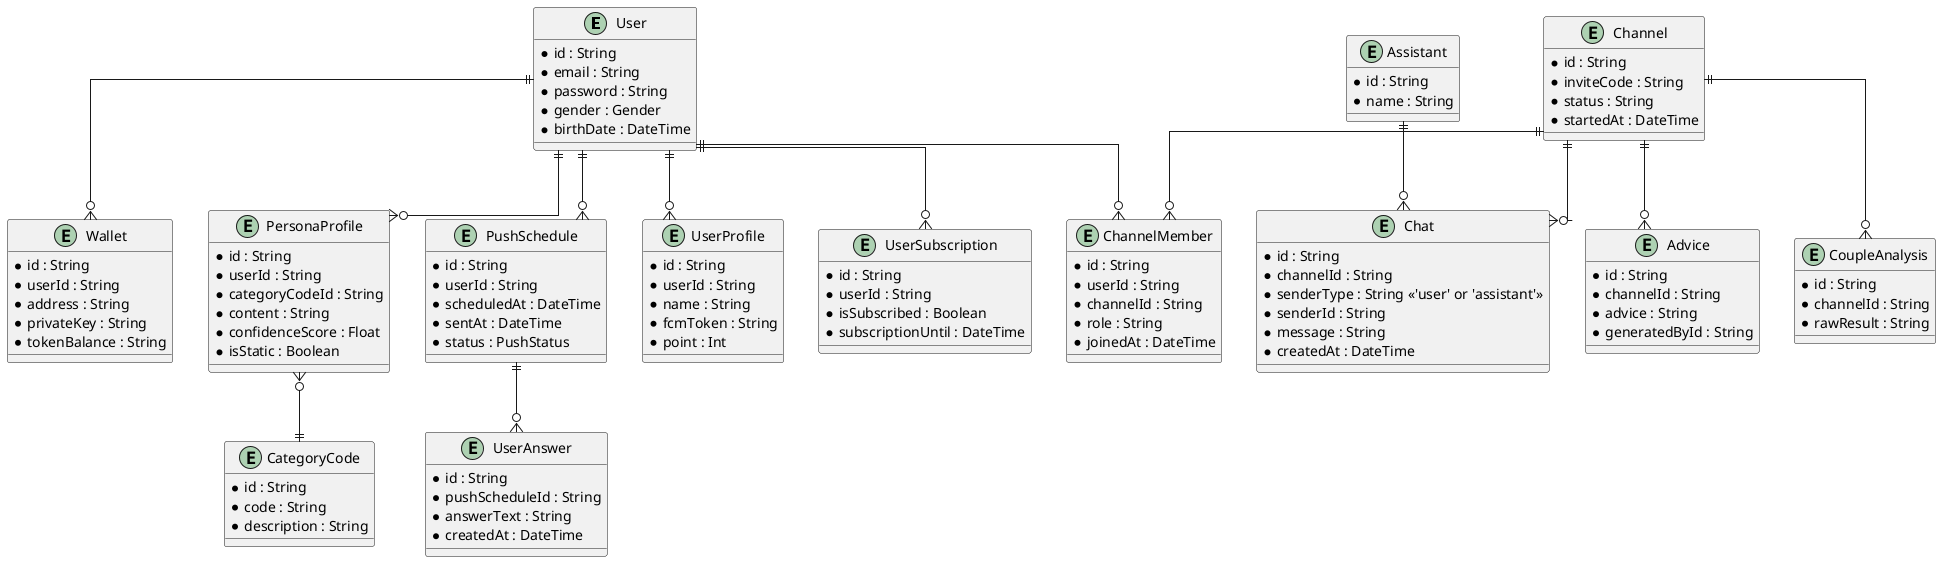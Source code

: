 @startuml
skinparam linetype ortho
skinparam rectangle {
  RoundCorner 10
}

entity User {
  * id : String
  * email : String
  * password : String
  * gender : Gender
  * birthDate : DateTime
}

entity UserProfile {
  * id : String
  * userId : String
  * name : String
  * fcmToken : String
  * point : Int
}

entity UserSubscription {
  * id : String
  * userId : String
  * isSubscribed : Boolean
  * subscriptionUntil : DateTime
}

entity Wallet {
  * id : String
  * userId : String
  * address : String
  * privateKey : String
  * tokenBalance : String
}

entity Channel {
  * id : String
  * inviteCode : String
  * status : String
  * startedAt : DateTime
}

entity ChannelMember {
  * id : String
  * userId : String
  * channelId : String
  * role : String
  * joinedAt : DateTime
}

entity Chat {
  * id : String
  * channelId : String
  * senderType : String << 'user' or 'assistant' >>
  * senderId : String
  * message : String
  * createdAt : DateTime
}

entity Assistant {
  * id : String
  * name : String
}

entity CoupleAnalysis {
  * id : String
  * channelId : String
  * rawResult : String
}

entity PersonaProfile {
  * id : String
  * userId : String
  * categoryCodeId : String
  * content : String
  * confidenceScore : Float
  * isStatic : Boolean
}

entity CategoryCode {
  * id : String
  * code : String
  * description : String
}

entity PushSchedule {
  * id : String
  * userId : String
  * scheduledAt : DateTime
  * sentAt : DateTime
  * status : PushStatus
}

entity UserAnswer {
  * id : String
  * pushScheduleId : String
  * answerText : String
  * createdAt : DateTime
}

entity Advice {
  * id : String
  * channelId : String
  * advice : String
  * generatedById : String
}

' 관계 설정
User ||--o{ UserProfile
User ||--o{ Wallet
User ||--o{ ChannelMember
User ||--o{ PushSchedule
User ||--o{ UserSubscription
User ||--o{ PersonaProfile

Channel ||--o{ ChannelMember
Channel ||--o{ Chat
Channel ||--o{ CoupleAnalysis
Channel ||--o{ Advice

Assistant ||--o{ Chat

PushSchedule ||--o{ UserAnswer
PersonaProfile }o--|| CategoryCode

@enduml
